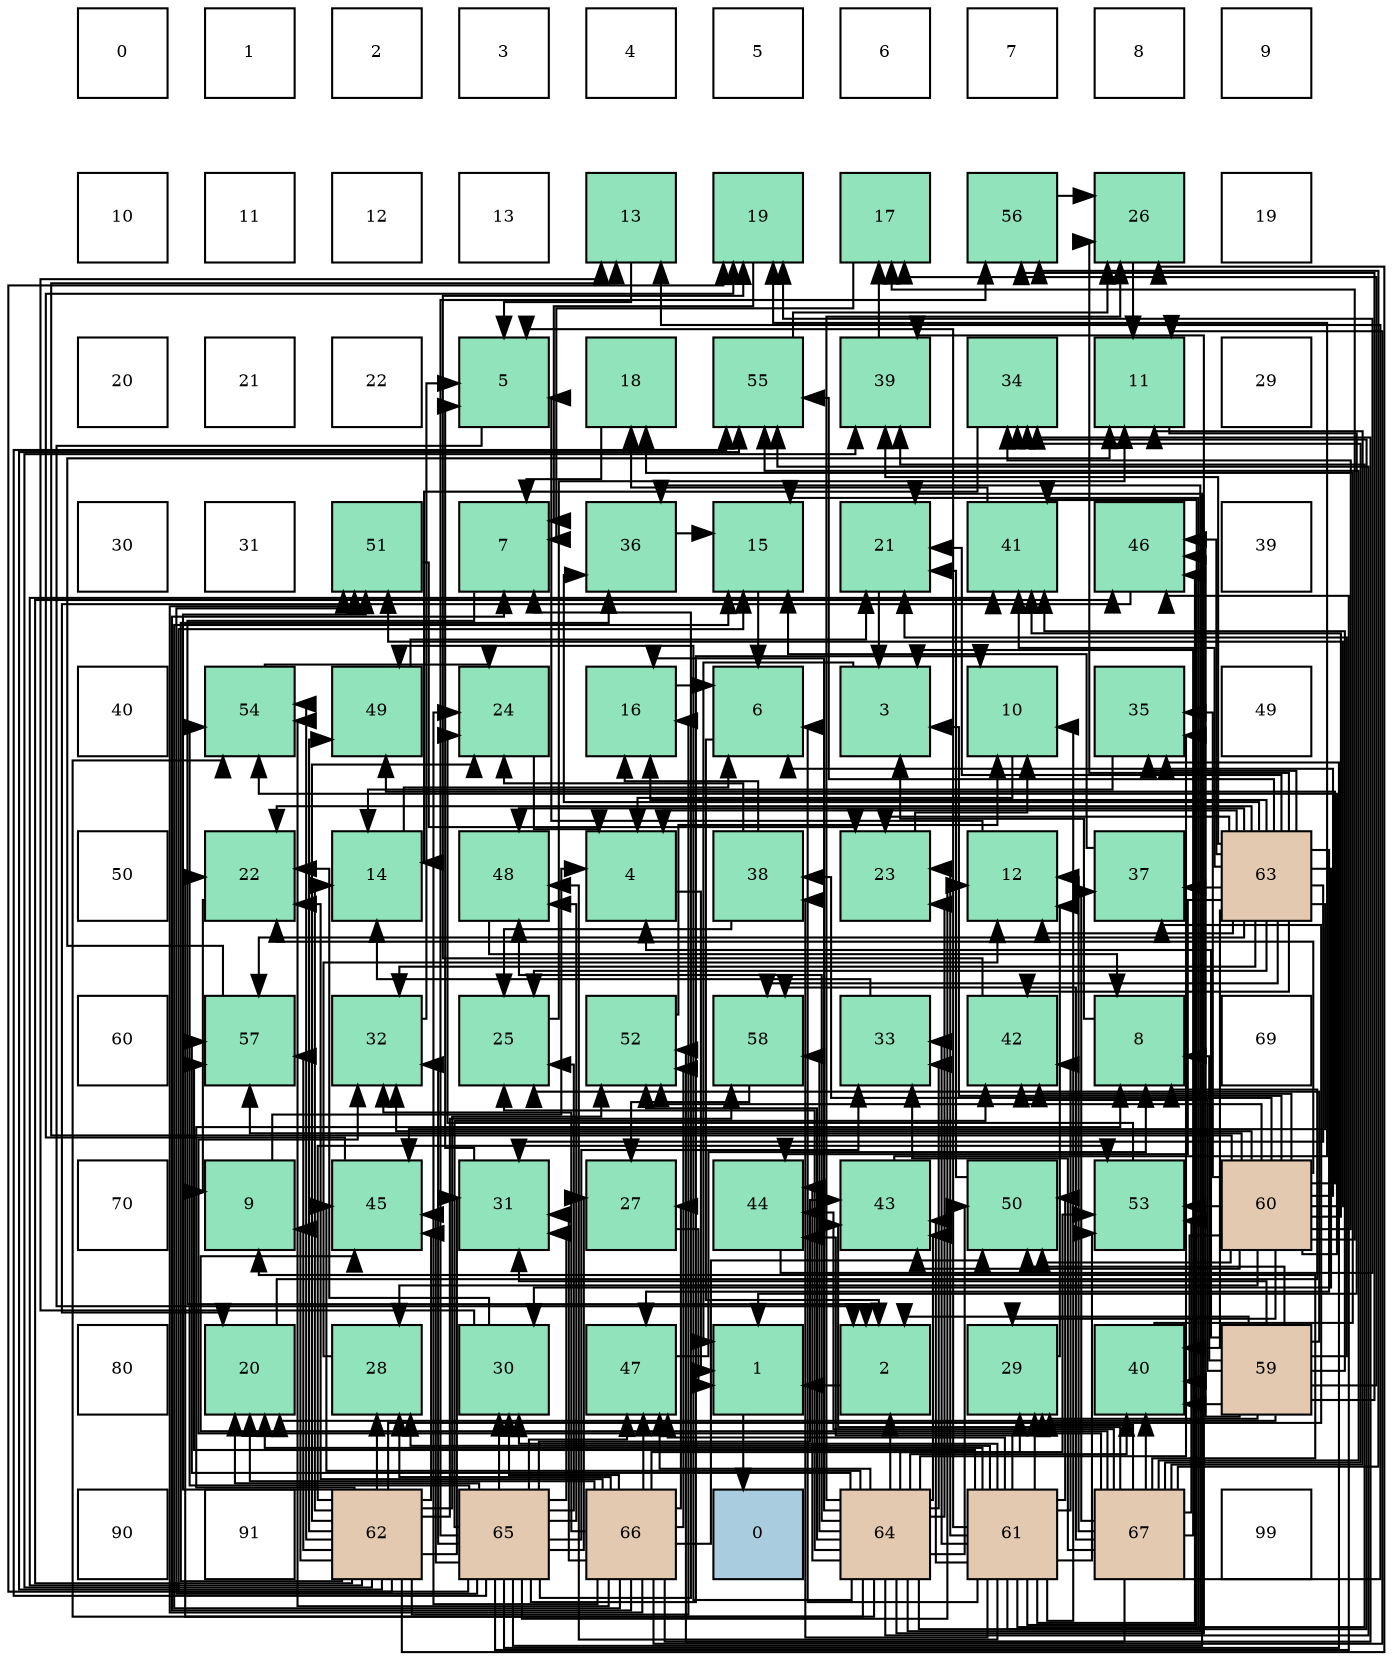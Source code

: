 digraph layout{
 rankdir=TB;
 splines=ortho;
 node [style=filled shape=square fixedsize=true width=0.6];
0[label="0", fontsize=8, fillcolor="#ffffff"];
1[label="1", fontsize=8, fillcolor="#ffffff"];
2[label="2", fontsize=8, fillcolor="#ffffff"];
3[label="3", fontsize=8, fillcolor="#ffffff"];
4[label="4", fontsize=8, fillcolor="#ffffff"];
5[label="5", fontsize=8, fillcolor="#ffffff"];
6[label="6", fontsize=8, fillcolor="#ffffff"];
7[label="7", fontsize=8, fillcolor="#ffffff"];
8[label="8", fontsize=8, fillcolor="#ffffff"];
9[label="9", fontsize=8, fillcolor="#ffffff"];
10[label="10", fontsize=8, fillcolor="#ffffff"];
11[label="11", fontsize=8, fillcolor="#ffffff"];
12[label="12", fontsize=8, fillcolor="#ffffff"];
13[label="13", fontsize=8, fillcolor="#ffffff"];
14[label="13", fontsize=8, fillcolor="#91e3bb"];
15[label="19", fontsize=8, fillcolor="#91e3bb"];
16[label="17", fontsize=8, fillcolor="#91e3bb"];
17[label="56", fontsize=8, fillcolor="#91e3bb"];
18[label="26", fontsize=8, fillcolor="#91e3bb"];
19[label="19", fontsize=8, fillcolor="#ffffff"];
20[label="20", fontsize=8, fillcolor="#ffffff"];
21[label="21", fontsize=8, fillcolor="#ffffff"];
22[label="22", fontsize=8, fillcolor="#ffffff"];
23[label="5", fontsize=8, fillcolor="#91e3bb"];
24[label="18", fontsize=8, fillcolor="#91e3bb"];
25[label="55", fontsize=8, fillcolor="#91e3bb"];
26[label="39", fontsize=8, fillcolor="#91e3bb"];
27[label="34", fontsize=8, fillcolor="#91e3bb"];
28[label="11", fontsize=8, fillcolor="#91e3bb"];
29[label="29", fontsize=8, fillcolor="#ffffff"];
30[label="30", fontsize=8, fillcolor="#ffffff"];
31[label="31", fontsize=8, fillcolor="#ffffff"];
32[label="51", fontsize=8, fillcolor="#91e3bb"];
33[label="7", fontsize=8, fillcolor="#91e3bb"];
34[label="36", fontsize=8, fillcolor="#91e3bb"];
35[label="15", fontsize=8, fillcolor="#91e3bb"];
36[label="21", fontsize=8, fillcolor="#91e3bb"];
37[label="41", fontsize=8, fillcolor="#91e3bb"];
38[label="46", fontsize=8, fillcolor="#91e3bb"];
39[label="39", fontsize=8, fillcolor="#ffffff"];
40[label="40", fontsize=8, fillcolor="#ffffff"];
41[label="54", fontsize=8, fillcolor="#91e3bb"];
42[label="49", fontsize=8, fillcolor="#91e3bb"];
43[label="24", fontsize=8, fillcolor="#91e3bb"];
44[label="16", fontsize=8, fillcolor="#91e3bb"];
45[label="6", fontsize=8, fillcolor="#91e3bb"];
46[label="3", fontsize=8, fillcolor="#91e3bb"];
47[label="10", fontsize=8, fillcolor="#91e3bb"];
48[label="35", fontsize=8, fillcolor="#91e3bb"];
49[label="49", fontsize=8, fillcolor="#ffffff"];
50[label="50", fontsize=8, fillcolor="#ffffff"];
51[label="22", fontsize=8, fillcolor="#91e3bb"];
52[label="14", fontsize=8, fillcolor="#91e3bb"];
53[label="48", fontsize=8, fillcolor="#91e3bb"];
54[label="4", fontsize=8, fillcolor="#91e3bb"];
55[label="38", fontsize=8, fillcolor="#91e3bb"];
56[label="23", fontsize=8, fillcolor="#91e3bb"];
57[label="12", fontsize=8, fillcolor="#91e3bb"];
58[label="37", fontsize=8, fillcolor="#91e3bb"];
59[label="63", fontsize=8, fillcolor="#e3c9af"];
60[label="60", fontsize=8, fillcolor="#ffffff"];
61[label="57", fontsize=8, fillcolor="#91e3bb"];
62[label="32", fontsize=8, fillcolor="#91e3bb"];
63[label="25", fontsize=8, fillcolor="#91e3bb"];
64[label="52", fontsize=8, fillcolor="#91e3bb"];
65[label="58", fontsize=8, fillcolor="#91e3bb"];
66[label="33", fontsize=8, fillcolor="#91e3bb"];
67[label="42", fontsize=8, fillcolor="#91e3bb"];
68[label="8", fontsize=8, fillcolor="#91e3bb"];
69[label="69", fontsize=8, fillcolor="#ffffff"];
70[label="70", fontsize=8, fillcolor="#ffffff"];
71[label="9", fontsize=8, fillcolor="#91e3bb"];
72[label="45", fontsize=8, fillcolor="#91e3bb"];
73[label="31", fontsize=8, fillcolor="#91e3bb"];
74[label="27", fontsize=8, fillcolor="#91e3bb"];
75[label="44", fontsize=8, fillcolor="#91e3bb"];
76[label="43", fontsize=8, fillcolor="#91e3bb"];
77[label="50", fontsize=8, fillcolor="#91e3bb"];
78[label="53", fontsize=8, fillcolor="#91e3bb"];
79[label="60", fontsize=8, fillcolor="#e3c9af"];
80[label="80", fontsize=8, fillcolor="#ffffff"];
81[label="20", fontsize=8, fillcolor="#91e3bb"];
82[label="28", fontsize=8, fillcolor="#91e3bb"];
83[label="30", fontsize=8, fillcolor="#91e3bb"];
84[label="47", fontsize=8, fillcolor="#91e3bb"];
85[label="1", fontsize=8, fillcolor="#91e3bb"];
86[label="2", fontsize=8, fillcolor="#91e3bb"];
87[label="29", fontsize=8, fillcolor="#91e3bb"];
88[label="40", fontsize=8, fillcolor="#91e3bb"];
89[label="59", fontsize=8, fillcolor="#e3c9af"];
90[label="90", fontsize=8, fillcolor="#ffffff"];
91[label="91", fontsize=8, fillcolor="#ffffff"];
92[label="62", fontsize=8, fillcolor="#e3c9af"];
93[label="65", fontsize=8, fillcolor="#e3c9af"];
94[label="66", fontsize=8, fillcolor="#e3c9af"];
95[label="0", fontsize=8, fillcolor="#a9ccde"];
96[label="64", fontsize=8, fillcolor="#e3c9af"];
97[label="61", fontsize=8, fillcolor="#e3c9af"];
98[label="67", fontsize=8, fillcolor="#e3c9af"];
99[label="99", fontsize=8, fillcolor="#ffffff"];
edge [constraint=false, style=vis];85 -> 95;
86 -> 85;
46 -> 85;
54 -> 85;
23 -> 86;
45 -> 86;
33 -> 86;
68 -> 46;
71 -> 54;
47 -> 54;
28 -> 85;
57 -> 23;
14 -> 23;
52 -> 45;
35 -> 45;
44 -> 45;
16 -> 33;
24 -> 33;
15 -> 33;
81 -> 68;
36 -> 46;
51 -> 71;
56 -> 47;
43 -> 54;
63 -> 28;
18 -> 28;
74 -> 85;
82 -> 57;
87 -> 57;
83 -> 14;
83 -> 51;
73 -> 23;
62 -> 23;
66 -> 52;
27 -> 52;
48 -> 52;
34 -> 35;
58 -> 35;
55 -> 44;
55 -> 43;
55 -> 63;
26 -> 16;
88 -> 24;
37 -> 24;
67 -> 15;
76 -> 15;
75 -> 15;
72 -> 15;
38 -> 81;
84 -> 68;
53 -> 68;
42 -> 36;
77 -> 36;
32 -> 56;
64 -> 47;
78 -> 43;
41 -> 43;
25 -> 18;
17 -> 18;
61 -> 28;
65 -> 74;
89 -> 86;
89 -> 54;
89 -> 68;
89 -> 16;
89 -> 81;
89 -> 36;
89 -> 63;
89 -> 87;
89 -> 73;
89 -> 88;
89 -> 37;
89 -> 67;
89 -> 38;
89 -> 77;
89 -> 17;
79 -> 46;
79 -> 45;
79 -> 14;
79 -> 16;
79 -> 51;
79 -> 82;
79 -> 87;
79 -> 62;
79 -> 27;
79 -> 48;
79 -> 55;
79 -> 88;
79 -> 37;
79 -> 67;
79 -> 76;
79 -> 42;
79 -> 77;
79 -> 32;
79 -> 64;
79 -> 78;
79 -> 41;
79 -> 61;
97 -> 23;
97 -> 45;
97 -> 47;
97 -> 81;
97 -> 56;
97 -> 82;
97 -> 87;
97 -> 83;
97 -> 66;
97 -> 27;
97 -> 55;
97 -> 26;
97 -> 37;
97 -> 67;
97 -> 76;
97 -> 75;
97 -> 38;
97 -> 84;
97 -> 53;
97 -> 77;
97 -> 78;
97 -> 61;
92 -> 68;
92 -> 71;
92 -> 52;
92 -> 44;
92 -> 15;
92 -> 43;
92 -> 18;
92 -> 82;
92 -> 73;
92 -> 34;
92 -> 58;
92 -> 26;
92 -> 37;
92 -> 72;
92 -> 38;
92 -> 42;
92 -> 32;
92 -> 64;
92 -> 78;
92 -> 41;
92 -> 25;
92 -> 61;
92 -> 65;
59 -> 54;
59 -> 57;
59 -> 44;
59 -> 36;
59 -> 51;
59 -> 56;
59 -> 63;
59 -> 18;
59 -> 83;
59 -> 73;
59 -> 62;
59 -> 48;
59 -> 34;
59 -> 58;
59 -> 26;
59 -> 88;
59 -> 37;
59 -> 67;
59 -> 75;
59 -> 72;
59 -> 38;
59 -> 84;
59 -> 53;
59 -> 25;
59 -> 61;
59 -> 65;
96 -> 86;
96 -> 35;
96 -> 44;
96 -> 51;
96 -> 56;
96 -> 63;
96 -> 18;
96 -> 66;
96 -> 48;
96 -> 34;
96 -> 26;
96 -> 88;
96 -> 76;
96 -> 75;
96 -> 72;
96 -> 84;
96 -> 53;
96 -> 42;
96 -> 77;
96 -> 64;
96 -> 78;
96 -> 41;
96 -> 25;
96 -> 61;
96 -> 65;
93 -> 33;
93 -> 47;
93 -> 57;
93 -> 35;
93 -> 81;
93 -> 36;
93 -> 63;
93 -> 74;
93 -> 83;
93 -> 73;
93 -> 62;
93 -> 66;
93 -> 48;
93 -> 67;
93 -> 76;
93 -> 72;
93 -> 38;
93 -> 84;
93 -> 53;
93 -> 32;
93 -> 41;
93 -> 25;
93 -> 17;
94 -> 33;
94 -> 28;
94 -> 35;
94 -> 81;
94 -> 51;
94 -> 43;
94 -> 74;
94 -> 82;
94 -> 87;
94 -> 83;
94 -> 73;
94 -> 62;
94 -> 27;
94 -> 84;
94 -> 77;
94 -> 32;
94 -> 64;
94 -> 41;
98 -> 46;
98 -> 71;
98 -> 28;
98 -> 57;
98 -> 14;
98 -> 87;
98 -> 62;
98 -> 66;
98 -> 27;
98 -> 58;
98 -> 88;
98 -> 76;
98 -> 75;
98 -> 72;
98 -> 64;
98 -> 78;
98 -> 25;
98 -> 17;
98 -> 65;
edge [constraint=true, style=invis];
0 -> 10 -> 20 -> 30 -> 40 -> 50 -> 60 -> 70 -> 80 -> 90;
1 -> 11 -> 21 -> 31 -> 41 -> 51 -> 61 -> 71 -> 81 -> 91;
2 -> 12 -> 22 -> 32 -> 42 -> 52 -> 62 -> 72 -> 82 -> 92;
3 -> 13 -> 23 -> 33 -> 43 -> 53 -> 63 -> 73 -> 83 -> 93;
4 -> 14 -> 24 -> 34 -> 44 -> 54 -> 64 -> 74 -> 84 -> 94;
5 -> 15 -> 25 -> 35 -> 45 -> 55 -> 65 -> 75 -> 85 -> 95;
6 -> 16 -> 26 -> 36 -> 46 -> 56 -> 66 -> 76 -> 86 -> 96;
7 -> 17 -> 27 -> 37 -> 47 -> 57 -> 67 -> 77 -> 87 -> 97;
8 -> 18 -> 28 -> 38 -> 48 -> 58 -> 68 -> 78 -> 88 -> 98;
9 -> 19 -> 29 -> 39 -> 49 -> 59 -> 69 -> 79 -> 89 -> 99;
rank = same {0 -> 1 -> 2 -> 3 -> 4 -> 5 -> 6 -> 7 -> 8 -> 9};
rank = same {10 -> 11 -> 12 -> 13 -> 14 -> 15 -> 16 -> 17 -> 18 -> 19};
rank = same {20 -> 21 -> 22 -> 23 -> 24 -> 25 -> 26 -> 27 -> 28 -> 29};
rank = same {30 -> 31 -> 32 -> 33 -> 34 -> 35 -> 36 -> 37 -> 38 -> 39};
rank = same {40 -> 41 -> 42 -> 43 -> 44 -> 45 -> 46 -> 47 -> 48 -> 49};
rank = same {50 -> 51 -> 52 -> 53 -> 54 -> 55 -> 56 -> 57 -> 58 -> 59};
rank = same {60 -> 61 -> 62 -> 63 -> 64 -> 65 -> 66 -> 67 -> 68 -> 69};
rank = same {70 -> 71 -> 72 -> 73 -> 74 -> 75 -> 76 -> 77 -> 78 -> 79};
rank = same {80 -> 81 -> 82 -> 83 -> 84 -> 85 -> 86 -> 87 -> 88 -> 89};
rank = same {90 -> 91 -> 92 -> 93 -> 94 -> 95 -> 96 -> 97 -> 98 -> 99};
}